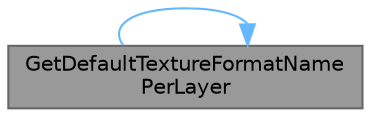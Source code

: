 digraph "GetDefaultTextureFormatNamePerLayer"
{
 // INTERACTIVE_SVG=YES
 // LATEX_PDF_SIZE
  bgcolor="transparent";
  edge [fontname=Helvetica,fontsize=10,labelfontname=Helvetica,labelfontsize=10];
  node [fontname=Helvetica,fontsize=10,shape=box,height=0.2,width=0.4];
  rankdir="LR";
  Node1 [id="Node000001",label="GetDefaultTextureFormatName\lPerLayer",height=0.2,width=0.4,color="gray40", fillcolor="grey60", style="filled", fontcolor="black",tooltip="Gets an array of format names for each layer in the texture."];
  Node1 -> Node1 [id="edge1_Node000001_Node000001",color="steelblue1",style="solid",tooltip=" "];
}

